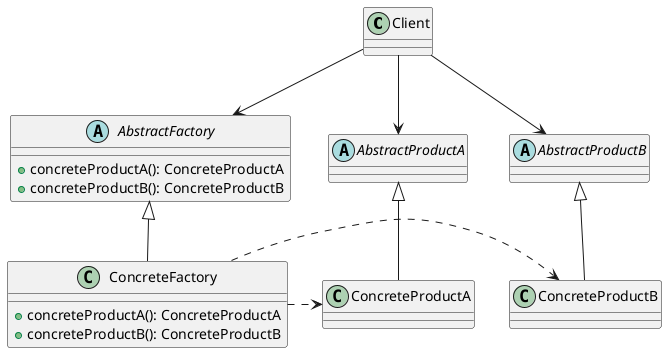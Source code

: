 @startuml

Class Client
abstract class AbstractFactory {
    + concreteProductA(): ConcreteProductA
    + concreteProductB(): ConcreteProductB
}
abstract class AbstractProductA
abstract class AbstractProductB
class ConcreteFactory {
    + concreteProductA(): ConcreteProductA
    + concreteProductB(): ConcreteProductB
}
class ConcreteProductA
class ConcreteProductB

Client --> AbstractFactory
Client --> AbstractProductA
Client --> AbstractProductB
AbstractFactory <|-- ConcreteFactory
AbstractProductA <|-- ConcreteProductA
AbstractProductB <|-- ConcreteProductB
ConcreteFactory .> ConcreteProductA
ConcreteFactory .> ConcreteProductB

@enduml